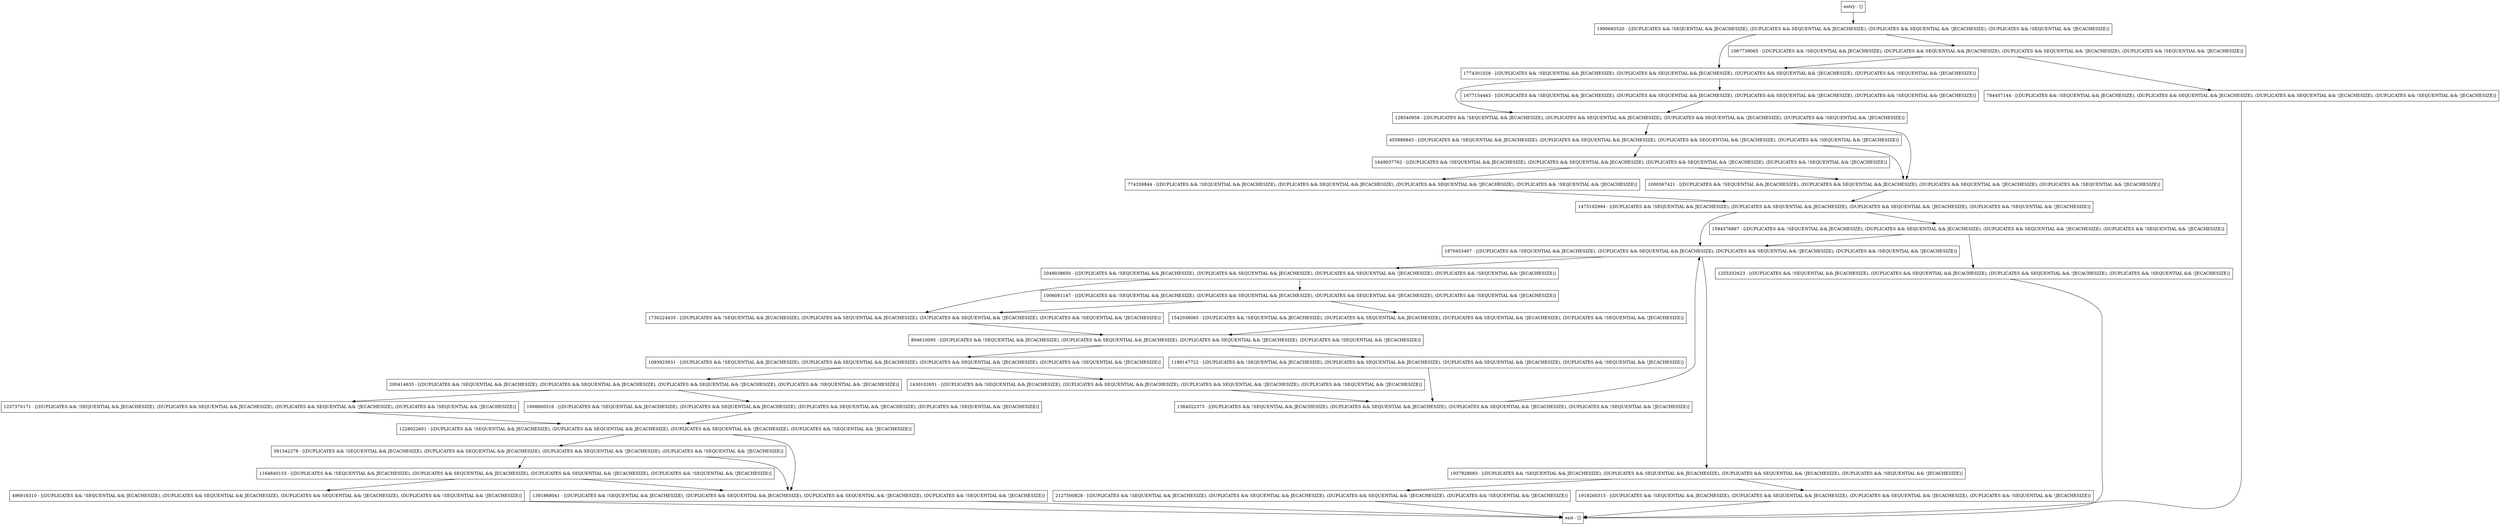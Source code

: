 digraph findEntry {
node [shape=record];
1255332623 [label="1255332623 - [(DUPLICATES && !SEQUENTIAL && JECACHESIZE), (DUPLICATES && SEQUENTIAL && JECACHESIZE), (DUPLICATES && SEQUENTIAL && !JECACHESIZE), (DUPLICATES && !SEQUENTIAL && !JECACHESIZE)]"];
1649037762 [label="1649037762 - [(DUPLICATES && !SEQUENTIAL && JECACHESIZE), (DUPLICATES && SEQUENTIAL && JECACHESIZE), (DUPLICATES && SEQUENTIAL && !JECACHESIZE), (DUPLICATES && !SEQUENTIAL && !JECACHESIZE)]"];
1364022373 [label="1364022373 - [(DUPLICATES && !SEQUENTIAL && JECACHESIZE), (DUPLICATES && SEQUENTIAL && JECACHESIZE), (DUPLICATES && SEQUENTIAL && !JECACHESIZE), (DUPLICATES && !SEQUENTIAL && !JECACHESIZE)]"];
1990683520 [label="1990683520 - [(DUPLICATES && !SEQUENTIAL && JECACHESIZE), (DUPLICATES && SEQUENTIAL && JECACHESIZE), (DUPLICATES && SEQUENTIAL && !JECACHESIZE), (DUPLICATES && !SEQUENTIAL && !JECACHESIZE)]"];
1473102994 [label="1473102994 - [(DUPLICATES && !SEQUENTIAL && JECACHESIZE), (DUPLICATES && SEQUENTIAL && JECACHESIZE), (DUPLICATES && SEQUENTIAL && !JECACHESIZE), (DUPLICATES && !SEQUENTIAL && !JECACHESIZE)]"];
1067739065 [label="1067739065 - [(DUPLICATES && !SEQUENTIAL && JECACHESIZE), (DUPLICATES && SEQUENTIAL && JECACHESIZE), (DUPLICATES && SEQUENTIAL && !JECACHESIZE), (DUPLICATES && !SEQUENTIAL && !JECACHESIZE)]"];
1730224435 [label="1730224435 - [(DUPLICATES && !SEQUENTIAL && JECACHESIZE), (DUPLICATES && SEQUENTIAL && JECACHESIZE), (DUPLICATES && SEQUENTIAL && !JECACHESIZE), (DUPLICATES && !SEQUENTIAL && !JECACHESIZE)]"];
1006081147 [label="1006081147 - [(DUPLICATES && !SEQUENTIAL && JECACHESIZE), (DUPLICATES && SEQUENTIAL && JECACHESIZE), (DUPLICATES && SEQUENTIAL && !JECACHESIZE), (DUPLICATES && !SEQUENTIAL && !JECACHESIZE)]"];
128540958 [label="128540958 - [(DUPLICATES && !SEQUENTIAL && JECACHESIZE), (DUPLICATES && SEQUENTIAL && JECACHESIZE), (DUPLICATES && SEQUENTIAL && !JECACHESIZE), (DUPLICATES && !SEQUENTIAL && !JECACHESIZE)]"];
1093923931 [label="1093923931 - [(DUPLICATES && !SEQUENTIAL && JECACHESIZE), (DUPLICATES && SEQUENTIAL && JECACHESIZE), (DUPLICATES && SEQUENTIAL && !JECACHESIZE), (DUPLICATES && !SEQUENTIAL && !JECACHESIZE)]"];
1164840153 [label="1164840153 - [(DUPLICATES && !SEQUENTIAL && JECACHESIZE), (DUPLICATES && SEQUENTIAL && JECACHESIZE), (DUPLICATES && SEQUENTIAL && !JECACHESIZE), (DUPLICATES && !SEQUENTIAL && !JECACHESIZE)]"];
1918260315 [label="1918260315 - [(DUPLICATES && !SEQUENTIAL && JECACHESIZE), (DUPLICATES && SEQUENTIAL && JECACHESIZE), (DUPLICATES && SEQUENTIAL && !JECACHESIZE), (DUPLICATES && !SEQUENTIAL && !JECACHESIZE)]"];
774339844 [label="774339844 - [(DUPLICATES && !SEQUENTIAL && JECACHESIZE), (DUPLICATES && SEQUENTIAL && JECACHESIZE), (DUPLICATES && SEQUENTIAL && !JECACHESIZE), (DUPLICATES && !SEQUENTIAL && !JECACHESIZE)]"];
200414635 [label="200414635 - [(DUPLICATES && !SEQUENTIAL && JECACHESIZE), (DUPLICATES && SEQUENTIAL && JECACHESIZE), (DUPLICATES && SEQUENTIAL && !JECACHESIZE), (DUPLICATES && !SEQUENTIAL && !JECACHESIZE)]"];
391342278 [label="391342278 - [(DUPLICATES && !SEQUENTIAL && JECACHESIZE), (DUPLICATES && SEQUENTIAL && JECACHESIZE), (DUPLICATES && SEQUENTIAL && !JECACHESIZE), (DUPLICATES && !SEQUENTIAL && !JECACHESIZE)]"];
1677154443 [label="1677154443 - [(DUPLICATES && !SEQUENTIAL && JECACHESIZE), (DUPLICATES && SEQUENTIAL && JECACHESIZE), (DUPLICATES && SEQUENTIAL && !JECACHESIZE), (DUPLICATES && !SEQUENTIAL && !JECACHESIZE)]"];
1542036065 [label="1542036065 - [(DUPLICATES && !SEQUENTIAL && JECACHESIZE), (DUPLICATES && SEQUENTIAL && JECACHESIZE), (DUPLICATES && SEQUENTIAL && !JECACHESIZE), (DUPLICATES && !SEQUENTIAL && !JECACHESIZE)]"];
2049038650 [label="2049038650 - [(DUPLICATES && !SEQUENTIAL && JECACHESIZE), (DUPLICATES && SEQUENTIAL && JECACHESIZE), (DUPLICATES && SEQUENTIAL && !JECACHESIZE), (DUPLICATES && !SEQUENTIAL && !JECACHESIZE)]"];
2127500828 [label="2127500828 - [(DUPLICATES && !SEQUENTIAL && JECACHESIZE), (DUPLICATES && SEQUENTIAL && JECACHESIZE), (DUPLICATES && SEQUENTIAL && !JECACHESIZE), (DUPLICATES && !SEQUENTIAL && !JECACHESIZE)]"];
1189147722 [label="1189147722 - [(DUPLICATES && !SEQUENTIAL && JECACHESIZE), (DUPLICATES && SEQUENTIAL && JECACHESIZE), (DUPLICATES && SEQUENTIAL && !JECACHESIZE), (DUPLICATES && !SEQUENTIAL && !JECACHESIZE)]"];
1257370171 [label="1257370171 - [(DUPLICATES && !SEQUENTIAL && JECACHESIZE), (DUPLICATES && SEQUENTIAL && JECACHESIZE), (DUPLICATES && SEQUENTIAL && !JECACHESIZE), (DUPLICATES && !SEQUENTIAL && !JECACHESIZE)]"];
1906600316 [label="1906600316 - [(DUPLICATES && !SEQUENTIAL && JECACHESIZE), (DUPLICATES && SEQUENTIAL && JECACHESIZE), (DUPLICATES && SEQUENTIAL && !JECACHESIZE), (DUPLICATES && !SEQUENTIAL && !JECACHESIZE)]"];
1937928083 [label="1937928083 - [(DUPLICATES && !SEQUENTIAL && JECACHESIZE), (DUPLICATES && SEQUENTIAL && JECACHESIZE), (DUPLICATES && SEQUENTIAL && !JECACHESIZE), (DUPLICATES && !SEQUENTIAL && !JECACHESIZE)]"];
1430102651 [label="1430102651 - [(DUPLICATES && !SEQUENTIAL && JECACHESIZE), (DUPLICATES && SEQUENTIAL && JECACHESIZE), (DUPLICATES && SEQUENTIAL && !JECACHESIZE), (DUPLICATES && !SEQUENTIAL && !JECACHESIZE)]"];
1228022601 [label="1228022601 - [(DUPLICATES && !SEQUENTIAL && JECACHESIZE), (DUPLICATES && SEQUENTIAL && JECACHESIZE), (DUPLICATES && SEQUENTIAL && !JECACHESIZE), (DUPLICATES && !SEQUENTIAL && !JECACHESIZE)]"];
1391868041 [label="1391868041 - [(DUPLICATES && !SEQUENTIAL && JECACHESIZE), (DUPLICATES && SEQUENTIAL && JECACHESIZE), (DUPLICATES && SEQUENTIAL && !JECACHESIZE), (DUPLICATES && !SEQUENTIAL && !JECACHESIZE)]"];
1774301028 [label="1774301028 - [(DUPLICATES && !SEQUENTIAL && JECACHESIZE), (DUPLICATES && SEQUENTIAL && JECACHESIZE), (DUPLICATES && SEQUENTIAL && !JECACHESIZE), (DUPLICATES && !SEQUENTIAL && !JECACHESIZE)]"];
1594376887 [label="1594376887 - [(DUPLICATES && !SEQUENTIAL && JECACHESIZE), (DUPLICATES && SEQUENTIAL && JECACHESIZE), (DUPLICATES && SEQUENTIAL && !JECACHESIZE), (DUPLICATES && !SEQUENTIAL && !JECACHESIZE)]"];
496916310 [label="496916310 - [(DUPLICATES && !SEQUENTIAL && JECACHESIZE), (DUPLICATES && SEQUENTIAL && JECACHESIZE), (DUPLICATES && SEQUENTIAL && !JECACHESIZE), (DUPLICATES && !SEQUENTIAL && !JECACHESIZE)]"];
804610095 [label="804610095 - [(DUPLICATES && !SEQUENTIAL && JECACHESIZE), (DUPLICATES && SEQUENTIAL && JECACHESIZE), (DUPLICATES && SEQUENTIAL && !JECACHESIZE), (DUPLICATES && !SEQUENTIAL && !JECACHESIZE)]"];
entry [label="entry - []"];
exit [label="exit - []"];
1870453467 [label="1870453467 - [(DUPLICATES && !SEQUENTIAL && JECACHESIZE), (DUPLICATES && SEQUENTIAL && JECACHESIZE), (DUPLICATES && SEQUENTIAL && !JECACHESIZE), (DUPLICATES && !SEQUENTIAL && !JECACHESIZE)]"];
784457144 [label="784457144 - [(DUPLICATES && !SEQUENTIAL && JECACHESIZE), (DUPLICATES && SEQUENTIAL && JECACHESIZE), (DUPLICATES && SEQUENTIAL && !JECACHESIZE), (DUPLICATES && !SEQUENTIAL && !JECACHESIZE)]"];
455886845 [label="455886845 - [(DUPLICATES && !SEQUENTIAL && JECACHESIZE), (DUPLICATES && SEQUENTIAL && JECACHESIZE), (DUPLICATES && SEQUENTIAL && !JECACHESIZE), (DUPLICATES && !SEQUENTIAL && !JECACHESIZE)]"];
1000367421 [label="1000367421 - [(DUPLICATES && !SEQUENTIAL && JECACHESIZE), (DUPLICATES && SEQUENTIAL && JECACHESIZE), (DUPLICATES && SEQUENTIAL && !JECACHESIZE), (DUPLICATES && !SEQUENTIAL && !JECACHESIZE)]"];
entry;
exit;
1255332623 -> exit;
1649037762 -> 774339844;
1649037762 -> 1000367421;
1364022373 -> 1870453467;
1990683520 -> 1774301028;
1990683520 -> 1067739065;
1473102994 -> 1870453467;
1473102994 -> 1594376887;
1067739065 -> 784457144;
1067739065 -> 1774301028;
1730224435 -> 804610095;
1006081147 -> 1542036065;
1006081147 -> 1730224435;
128540958 -> 455886845;
128540958 -> 1000367421;
1093923931 -> 1430102651;
1093923931 -> 200414635;
1164840153 -> 1391868041;
1164840153 -> 496916310;
1918260315 -> exit;
774339844 -> 1473102994;
200414635 -> 1257370171;
200414635 -> 1906600316;
391342278 -> 1164840153;
391342278 -> 1391868041;
1677154443 -> 128540958;
1542036065 -> 804610095;
2049038650 -> 1730224435;
2049038650 -> 1006081147;
2127500828 -> exit;
1189147722 -> 1364022373;
1257370171 -> 1228022601;
1906600316 -> 1228022601;
1937928083 -> 2127500828;
1937928083 -> 1918260315;
1430102651 -> 1364022373;
1228022601 -> 1391868041;
1228022601 -> 391342278;
1391868041 -> exit;
1774301028 -> 128540958;
1774301028 -> 1677154443;
1594376887 -> 1870453467;
1594376887 -> 1255332623;
496916310 -> exit;
804610095 -> 1189147722;
804610095 -> 1093923931;
entry -> 1990683520;
1870453467 -> 2049038650;
1870453467 -> 1937928083;
784457144 -> exit;
455886845 -> 1649037762;
455886845 -> 1000367421;
1000367421 -> 1473102994;
}
